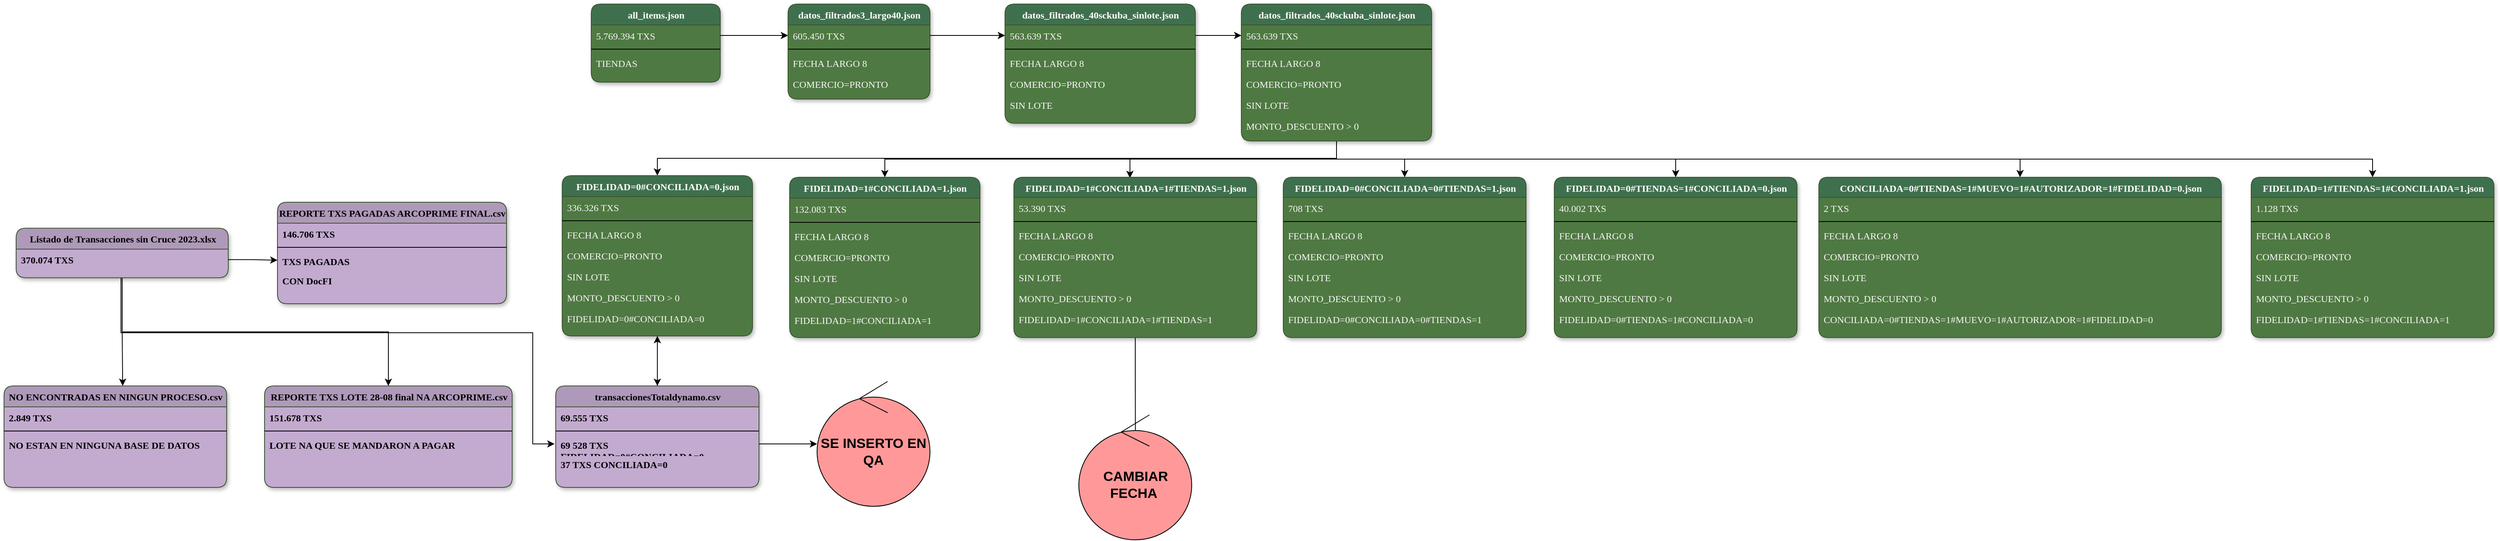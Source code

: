 <mxfile version="21.7.2" type="github">
  <diagram name="Page-1" id="9f46799a-70d6-7492-0946-bef42562c5a5">
    <mxGraphModel dx="2295" dy="625" grid="0" gridSize="10" guides="1" tooltips="1" connect="1" arrows="1" fold="1" page="1" pageScale="1" pageWidth="1100" pageHeight="850" background="#FFFFFF" math="0" shadow="0">
      <root>
        <mxCell id="0" />
        <mxCell id="1" parent="0" />
        <mxCell id="78961159f06e98e8-17" value="datos_filtrados3_largo40.json" style="swimlane;html=1;fontStyle=1;align=center;verticalAlign=top;childLayout=stackLayout;horizontal=1;startSize=26;horizontalStack=0;resizeParent=1;resizeLast=0;collapsible=1;marginBottom=0;swimlaneFillColor=#4F7942;rounded=1;shadow=1;comic=0;labelBackgroundColor=none;strokeWidth=1;fillColor=#3F704D;fontFamily=font-family: &#39;Roboto&#39;, sans-serif;;fontSize=12;glass=0;fontSource=https%3A%2F%2Ffonts.googleapis.com%2Fcss%3Ffamily%3Dfont-family%253A%2B&#39;Roboto&#39;%252C%2Bsans-serif%253B;swimlaneLine=1;strokeColor=#3A5431;fontColor=#ffffff;" parent="1" vertex="1">
          <mxGeometry x="330" y="22" width="176" height="118" as="geometry" />
        </mxCell>
        <mxCell id="78961159f06e98e8-24" value="605.450 TXS" style="text;html=1;strokeColor=none;fillColor=none;align=left;verticalAlign=top;spacingLeft=4;spacingRight=4;whiteSpace=wrap;overflow=hidden;rotatable=0;points=[[0,0.5],[1,0.5]];portConstraint=eastwest;fontFamily=font-family: &#39;Roboto&#39;, sans-serif;;fontSource=https%3A%2F%2Ffonts.googleapis.com%2Fcss%3Ffamily%3Dfont-family%253A%2B&#39;Roboto&#39;%252C%2Bsans-serif%253B;fontColor=#F7F7F7;rounded=1;" parent="78961159f06e98e8-17" vertex="1">
          <mxGeometry y="26" width="176" height="26" as="geometry" />
        </mxCell>
        <mxCell id="78961159f06e98e8-19" value="" style="line;html=1;strokeWidth=1;fillColor=none;align=left;verticalAlign=middle;spacingTop=-1;spacingLeft=3;spacingRight=3;rotatable=0;labelPosition=right;points=[];portConstraint=eastwest;rounded=1;" parent="78961159f06e98e8-17" vertex="1">
          <mxGeometry y="52" width="176" height="8" as="geometry" />
        </mxCell>
        <mxCell id="78961159f06e98e8-20" value="FECHA LARGO 8" style="text;html=1;strokeColor=none;fillColor=none;align=left;verticalAlign=top;spacingLeft=4;spacingRight=4;whiteSpace=wrap;overflow=hidden;rotatable=0;points=[[0,0.5],[1,0.5]];portConstraint=eastwest;fontFamily=font-family: &#39;Roboto&#39;, sans-serif;;fontSource=https%3A%2F%2Ffonts.googleapis.com%2Fcss%3Ffamily%3Dfont-family%253A%2B&#39;Roboto&#39;%252C%2Bsans-serif%253B;fontColor=#F7F7F7;rounded=1;" parent="78961159f06e98e8-17" vertex="1">
          <mxGeometry y="60" width="176" height="26" as="geometry" />
        </mxCell>
        <mxCell id="78961159f06e98e8-27" value="COMERCIO=PRONTO" style="text;html=1;strokeColor=none;fillColor=none;align=left;verticalAlign=top;spacingLeft=4;spacingRight=4;whiteSpace=wrap;overflow=hidden;rotatable=0;points=[[0,0.5],[1,0.5]];portConstraint=eastwest;fontFamily=font-family: &#39;Roboto&#39;, sans-serif;;fontSource=https%3A%2F%2Ffonts.googleapis.com%2Fcss%3Ffamily%3Dfont-family%253A%2B&#39;Roboto&#39;%252C%2Bsans-serif%253B;fontColor=#F7F7F7;rounded=1;" parent="78961159f06e98e8-17" vertex="1">
          <mxGeometry y="86" width="176" height="26" as="geometry" />
        </mxCell>
        <mxCell id="7iV-3QqABHb4uCZC2DnF-1" value="all_items.json" style="swimlane;html=1;fontStyle=1;align=center;verticalAlign=top;childLayout=stackLayout;horizontal=1;startSize=26;horizontalStack=0;resizeParent=1;resizeLast=0;collapsible=1;marginBottom=0;swimlaneFillColor=#4F7942;rounded=1;shadow=1;comic=0;labelBackgroundColor=none;strokeWidth=1;fillColor=#3F704D;fontFamily=font-family: &#39;Roboto&#39;, sans-serif;;fontSize=12;glass=0;fontSource=https%3A%2F%2Ffonts.googleapis.com%2Fcss%3Ffamily%3Dfont-family%253A%2B&#39;Roboto&#39;%252C%2Bsans-serif%253B;swimlaneLine=1;strokeColor=#3A5431;fontColor=#ffffff;" parent="1" vertex="1">
          <mxGeometry x="86" y="22" width="160" height="97" as="geometry" />
        </mxCell>
        <mxCell id="7iV-3QqABHb4uCZC2DnF-2" value="5.769.394 TXS" style="text;html=1;strokeColor=none;fillColor=none;align=left;verticalAlign=top;spacingLeft=4;spacingRight=4;whiteSpace=wrap;overflow=hidden;rotatable=0;points=[[0,0.5],[1,0.5]];portConstraint=eastwest;fontFamily=font-family: &#39;Roboto&#39;, sans-serif;;fontSource=https%3A%2F%2Ffonts.googleapis.com%2Fcss%3Ffamily%3Dfont-family%253A%2B&#39;Roboto&#39;%252C%2Bsans-serif%253B;fontColor=#F7F7F7;rounded=1;" parent="7iV-3QqABHb4uCZC2DnF-1" vertex="1">
          <mxGeometry y="26" width="160" height="26" as="geometry" />
        </mxCell>
        <mxCell id="7iV-3QqABHb4uCZC2DnF-7" value="" style="line;html=1;strokeWidth=1;fillColor=none;align=left;verticalAlign=middle;spacingTop=-1;spacingLeft=3;spacingRight=3;rotatable=0;labelPosition=right;points=[];portConstraint=eastwest;rounded=1;" parent="7iV-3QqABHb4uCZC2DnF-1" vertex="1">
          <mxGeometry y="52" width="160" height="8" as="geometry" />
        </mxCell>
        <mxCell id="7iV-3QqABHb4uCZC2DnF-9" value="TIENDAS" style="text;html=1;strokeColor=none;fillColor=none;align=left;verticalAlign=top;spacingLeft=4;spacingRight=4;whiteSpace=wrap;overflow=hidden;rotatable=0;points=[[0,0.5],[1,0.5]];portConstraint=eastwest;fontFamily=font-family: &#39;Roboto&#39;, sans-serif;;fontSource=https%3A%2F%2Ffonts.googleapis.com%2Fcss%3Ffamily%3Dfont-family%253A%2B&#39;Roboto&#39;%252C%2Bsans-serif%253B;fontColor=#F7F7F7;rounded=1;" parent="7iV-3QqABHb4uCZC2DnF-1" vertex="1">
          <mxGeometry y="60" width="160" height="26" as="geometry" />
        </mxCell>
        <mxCell id="7iV-3QqABHb4uCZC2DnF-13" value="datos_filtrados_40sckuba_sinlote.json" style="swimlane;html=1;fontStyle=1;align=center;verticalAlign=top;childLayout=stackLayout;horizontal=1;startSize=26;horizontalStack=0;resizeParent=1;resizeLast=0;collapsible=1;marginBottom=0;swimlaneFillColor=#4F7942;rounded=1;shadow=1;comic=0;labelBackgroundColor=none;strokeWidth=1;fillColor=#3F704D;fontFamily=font-family: &#39;Roboto&#39;, sans-serif;;fontSize=12;glass=0;fontSource=https%3A%2F%2Ffonts.googleapis.com%2Fcss%3Ffamily%3Dfont-family%253A%2B&#39;Roboto&#39;%252C%2Bsans-serif%253B;swimlaneLine=1;strokeColor=#3A5431;fontColor=#ffffff;" parent="1" vertex="1">
          <mxGeometry x="599" y="22" width="236" height="148" as="geometry" />
        </mxCell>
        <mxCell id="7iV-3QqABHb4uCZC2DnF-14" value="563.639 TXS" style="text;html=1;strokeColor=none;fillColor=none;align=left;verticalAlign=top;spacingLeft=4;spacingRight=4;whiteSpace=wrap;overflow=hidden;rotatable=0;points=[[0,0.5],[1,0.5]];portConstraint=eastwest;fontFamily=font-family: &#39;Roboto&#39;, sans-serif;;fontSource=https%3A%2F%2Ffonts.googleapis.com%2Fcss%3Ffamily%3Dfont-family%253A%2B&#39;Roboto&#39;%252C%2Bsans-serif%253B;fontColor=#F7F7F7;rounded=1;" parent="7iV-3QqABHb4uCZC2DnF-13" vertex="1">
          <mxGeometry y="26" width="236" height="26" as="geometry" />
        </mxCell>
        <mxCell id="7iV-3QqABHb4uCZC2DnF-15" value="" style="line;html=1;strokeWidth=1;fillColor=none;align=left;verticalAlign=middle;spacingTop=-1;spacingLeft=3;spacingRight=3;rotatable=0;labelPosition=right;points=[];portConstraint=eastwest;rounded=1;" parent="7iV-3QqABHb4uCZC2DnF-13" vertex="1">
          <mxGeometry y="52" width="236" height="8" as="geometry" />
        </mxCell>
        <mxCell id="7iV-3QqABHb4uCZC2DnF-16" value="FECHA LARGO 8" style="text;html=1;strokeColor=none;fillColor=none;align=left;verticalAlign=top;spacingLeft=4;spacingRight=4;whiteSpace=wrap;overflow=hidden;rotatable=0;points=[[0,0.5],[1,0.5]];portConstraint=eastwest;fontFamily=font-family: &#39;Roboto&#39;, sans-serif;;fontSource=https%3A%2F%2Ffonts.googleapis.com%2Fcss%3Ffamily%3Dfont-family%253A%2B&#39;Roboto&#39;%252C%2Bsans-serif%253B;fontColor=#F7F7F7;rounded=1;" parent="7iV-3QqABHb4uCZC2DnF-13" vertex="1">
          <mxGeometry y="60" width="236" height="26" as="geometry" />
        </mxCell>
        <mxCell id="7iV-3QqABHb4uCZC2DnF-17" value="COMERCIO=PRONTO" style="text;html=1;strokeColor=none;fillColor=none;align=left;verticalAlign=top;spacingLeft=4;spacingRight=4;whiteSpace=wrap;overflow=hidden;rotatable=0;points=[[0,0.5],[1,0.5]];portConstraint=eastwest;fontFamily=font-family: &#39;Roboto&#39;, sans-serif;;fontSource=https%3A%2F%2Ffonts.googleapis.com%2Fcss%3Ffamily%3Dfont-family%253A%2B&#39;Roboto&#39;%252C%2Bsans-serif%253B;fontColor=#F7F7F7;rounded=1;" parent="7iV-3QqABHb4uCZC2DnF-13" vertex="1">
          <mxGeometry y="86" width="236" height="26" as="geometry" />
        </mxCell>
        <mxCell id="7iV-3QqABHb4uCZC2DnF-18" value="SIN LOTE&lt;br&gt;" style="text;html=1;strokeColor=none;fillColor=none;align=left;verticalAlign=top;spacingLeft=4;spacingRight=4;whiteSpace=wrap;overflow=hidden;rotatable=0;points=[[0,0.5],[1,0.5]];portConstraint=eastwest;fontFamily=font-family: &#39;Roboto&#39;, sans-serif;;fontSource=https%3A%2F%2Ffonts.googleapis.com%2Fcss%3Ffamily%3Dfont-family%253A%2B&#39;Roboto&#39;%252C%2Bsans-serif%253B;fontColor=#F7F7F7;rounded=1;" parent="7iV-3QqABHb4uCZC2DnF-13" vertex="1">
          <mxGeometry y="112" width="236" height="26" as="geometry" />
        </mxCell>
        <mxCell id="7iV-3QqABHb4uCZC2DnF-19" style="edgeStyle=orthogonalEdgeStyle;rounded=0;orthogonalLoop=1;jettySize=auto;html=1;exitX=1;exitY=0.5;exitDx=0;exitDy=0;entryX=0;entryY=0.5;entryDx=0;entryDy=0;" parent="1" source="7iV-3QqABHb4uCZC2DnF-2" target="78961159f06e98e8-24" edge="1">
          <mxGeometry relative="1" as="geometry" />
        </mxCell>
        <mxCell id="7iV-3QqABHb4uCZC2DnF-20" style="edgeStyle=orthogonalEdgeStyle;rounded=0;orthogonalLoop=1;jettySize=auto;html=1;exitX=1;exitY=0.5;exitDx=0;exitDy=0;entryX=0;entryY=0.5;entryDx=0;entryDy=0;" parent="1" source="78961159f06e98e8-24" target="7iV-3QqABHb4uCZC2DnF-14" edge="1">
          <mxGeometry relative="1" as="geometry" />
        </mxCell>
        <mxCell id="7iV-3QqABHb4uCZC2DnF-44" style="edgeStyle=orthogonalEdgeStyle;rounded=0;orthogonalLoop=1;jettySize=auto;html=1;exitX=0.5;exitY=1;exitDx=0;exitDy=0;entryX=0.5;entryY=0;entryDx=0;entryDy=0;" parent="1" source="7iV-3QqABHb4uCZC2DnF-21" target="7iV-3QqABHb4uCZC2DnF-37" edge="1">
          <mxGeometry relative="1" as="geometry" />
        </mxCell>
        <mxCell id="7iV-3QqABHb4uCZC2DnF-55" style="edgeStyle=orthogonalEdgeStyle;rounded=0;orthogonalLoop=1;jettySize=auto;html=1;exitX=0.5;exitY=1;exitDx=0;exitDy=0;" parent="1" source="7iV-3QqABHb4uCZC2DnF-21" target="7iV-3QqABHb4uCZC2DnF-46" edge="1">
          <mxGeometry relative="1" as="geometry" />
        </mxCell>
        <mxCell id="7iV-3QqABHb4uCZC2DnF-64" style="edgeStyle=orthogonalEdgeStyle;rounded=0;orthogonalLoop=1;jettySize=auto;html=1;exitX=0.5;exitY=1;exitDx=0;exitDy=0;entryX=0.478;entryY=0.005;entryDx=0;entryDy=0;entryPerimeter=0;" parent="1" source="7iV-3QqABHb4uCZC2DnF-21" target="7iV-3QqABHb4uCZC2DnF-56" edge="1">
          <mxGeometry relative="1" as="geometry" />
        </mxCell>
        <mxCell id="7iV-3QqABHb4uCZC2DnF-97" value="&lt;br&gt;" style="edgeStyle=orthogonalEdgeStyle;rounded=0;orthogonalLoop=1;jettySize=auto;html=1;exitX=0.5;exitY=1;exitDx=0;exitDy=0;" parent="1" source="7iV-3QqABHb4uCZC2DnF-21" target="7iV-3QqABHb4uCZC2DnF-65" edge="1">
          <mxGeometry relative="1" as="geometry" />
        </mxCell>
        <mxCell id="7iV-3QqABHb4uCZC2DnF-98" style="edgeStyle=orthogonalEdgeStyle;rounded=0;orthogonalLoop=1;jettySize=auto;html=1;exitX=0.5;exitY=1;exitDx=0;exitDy=0;" parent="1" source="7iV-3QqABHb4uCZC2DnF-21" target="7iV-3QqABHb4uCZC2DnF-73" edge="1">
          <mxGeometry relative="1" as="geometry" />
        </mxCell>
        <mxCell id="7iV-3QqABHb4uCZC2DnF-99" style="edgeStyle=orthogonalEdgeStyle;rounded=0;orthogonalLoop=1;jettySize=auto;html=1;exitX=0.5;exitY=1;exitDx=0;exitDy=0;" parent="1" source="7iV-3QqABHb4uCZC2DnF-21" target="7iV-3QqABHb4uCZC2DnF-81" edge="1">
          <mxGeometry relative="1" as="geometry" />
        </mxCell>
        <mxCell id="7iV-3QqABHb4uCZC2DnF-100" style="edgeStyle=orthogonalEdgeStyle;rounded=0;orthogonalLoop=1;jettySize=auto;html=1;exitX=0.5;exitY=1;exitDx=0;exitDy=0;entryX=0.5;entryY=0;entryDx=0;entryDy=0;" parent="1" source="7iV-3QqABHb4uCZC2DnF-21" target="7iV-3QqABHb4uCZC2DnF-89" edge="1">
          <mxGeometry relative="1" as="geometry" />
        </mxCell>
        <mxCell id="7iV-3QqABHb4uCZC2DnF-21" value="datos_filtrados_40sckuba_sinlote.json" style="swimlane;html=1;fontStyle=1;align=center;verticalAlign=top;childLayout=stackLayout;horizontal=1;startSize=26;horizontalStack=0;resizeParent=1;resizeLast=0;collapsible=1;marginBottom=0;swimlaneFillColor=#4F7942;rounded=1;shadow=1;comic=0;labelBackgroundColor=none;strokeWidth=1;fillColor=#3F704D;fontFamily=font-family: &#39;Roboto&#39;, sans-serif;;fontSize=12;glass=0;fontSource=https%3A%2F%2Ffonts.googleapis.com%2Fcss%3Ffamily%3Dfont-family%253A%2B&#39;Roboto&#39;%252C%2Bsans-serif%253B;swimlaneLine=1;strokeColor=#3A5431;fontColor=#ffffff;" parent="1" vertex="1">
          <mxGeometry x="892" y="22" width="236" height="170" as="geometry" />
        </mxCell>
        <mxCell id="7iV-3QqABHb4uCZC2DnF-22" value="563.639 TXS" style="text;html=1;strokeColor=none;fillColor=none;align=left;verticalAlign=top;spacingLeft=4;spacingRight=4;whiteSpace=wrap;overflow=hidden;rotatable=0;points=[[0,0.5],[1,0.5]];portConstraint=eastwest;fontFamily=font-family: &#39;Roboto&#39;, sans-serif;;fontSource=https%3A%2F%2Ffonts.googleapis.com%2Fcss%3Ffamily%3Dfont-family%253A%2B&#39;Roboto&#39;%252C%2Bsans-serif%253B;fontColor=#F7F7F7;rounded=1;" parent="7iV-3QqABHb4uCZC2DnF-21" vertex="1">
          <mxGeometry y="26" width="236" height="26" as="geometry" />
        </mxCell>
        <mxCell id="7iV-3QqABHb4uCZC2DnF-23" value="" style="line;html=1;strokeWidth=1;fillColor=none;align=left;verticalAlign=middle;spacingTop=-1;spacingLeft=3;spacingRight=3;rotatable=0;labelPosition=right;points=[];portConstraint=eastwest;rounded=1;" parent="7iV-3QqABHb4uCZC2DnF-21" vertex="1">
          <mxGeometry y="52" width="236" height="8" as="geometry" />
        </mxCell>
        <mxCell id="7iV-3QqABHb4uCZC2DnF-24" value="FECHA LARGO 8" style="text;html=1;strokeColor=none;fillColor=none;align=left;verticalAlign=top;spacingLeft=4;spacingRight=4;whiteSpace=wrap;overflow=hidden;rotatable=0;points=[[0,0.5],[1,0.5]];portConstraint=eastwest;fontFamily=font-family: &#39;Roboto&#39;, sans-serif;;fontSource=https%3A%2F%2Ffonts.googleapis.com%2Fcss%3Ffamily%3Dfont-family%253A%2B&#39;Roboto&#39;%252C%2Bsans-serif%253B;fontColor=#F7F7F7;rounded=1;" parent="7iV-3QqABHb4uCZC2DnF-21" vertex="1">
          <mxGeometry y="60" width="236" height="26" as="geometry" />
        </mxCell>
        <mxCell id="7iV-3QqABHb4uCZC2DnF-25" value="COMERCIO=PRONTO" style="text;html=1;strokeColor=none;fillColor=none;align=left;verticalAlign=top;spacingLeft=4;spacingRight=4;whiteSpace=wrap;overflow=hidden;rotatable=0;points=[[0,0.5],[1,0.5]];portConstraint=eastwest;fontFamily=font-family: &#39;Roboto&#39;, sans-serif;;fontSource=https%3A%2F%2Ffonts.googleapis.com%2Fcss%3Ffamily%3Dfont-family%253A%2B&#39;Roboto&#39;%252C%2Bsans-serif%253B;fontColor=#F7F7F7;rounded=1;" parent="7iV-3QqABHb4uCZC2DnF-21" vertex="1">
          <mxGeometry y="86" width="236" height="26" as="geometry" />
        </mxCell>
        <mxCell id="7iV-3QqABHb4uCZC2DnF-26" value="SIN LOTE&lt;br&gt;" style="text;html=1;strokeColor=none;fillColor=none;align=left;verticalAlign=top;spacingLeft=4;spacingRight=4;whiteSpace=wrap;overflow=hidden;rotatable=0;points=[[0,0.5],[1,0.5]];portConstraint=eastwest;fontFamily=font-family: &#39;Roboto&#39;, sans-serif;;fontSource=https%3A%2F%2Ffonts.googleapis.com%2Fcss%3Ffamily%3Dfont-family%253A%2B&#39;Roboto&#39;%252C%2Bsans-serif%253B;fontColor=#F7F7F7;rounded=1;" parent="7iV-3QqABHb4uCZC2DnF-21" vertex="1">
          <mxGeometry y="112" width="236" height="26" as="geometry" />
        </mxCell>
        <mxCell id="7iV-3QqABHb4uCZC2DnF-29" value="MONTO_DESCUENTO &amp;gt; 0" style="text;html=1;strokeColor=none;fillColor=none;align=left;verticalAlign=top;spacingLeft=4;spacingRight=4;whiteSpace=wrap;overflow=hidden;rotatable=0;points=[[0,0.5],[1,0.5]];portConstraint=eastwest;fontFamily=font-family: &#39;Roboto&#39;, sans-serif;;fontSource=https%3A%2F%2Ffonts.googleapis.com%2Fcss%3Ffamily%3Dfont-family%253A%2B&#39;Roboto&#39;%252C%2Bsans-serif%253B;fontColor=#F7F7F7;rounded=1;" parent="7iV-3QqABHb4uCZC2DnF-21" vertex="1">
          <mxGeometry y="138" width="236" height="26" as="geometry" />
        </mxCell>
        <mxCell id="7iV-3QqABHb4uCZC2DnF-27" style="edgeStyle=orthogonalEdgeStyle;rounded=0;orthogonalLoop=1;jettySize=auto;html=1;exitX=1;exitY=0.5;exitDx=0;exitDy=0;entryX=0;entryY=0.5;entryDx=0;entryDy=0;" parent="1" source="7iV-3QqABHb4uCZC2DnF-14" target="7iV-3QqABHb4uCZC2DnF-22" edge="1">
          <mxGeometry relative="1" as="geometry" />
        </mxCell>
        <mxCell id="7iV-3QqABHb4uCZC2DnF-139" style="edgeStyle=orthogonalEdgeStyle;rounded=0;orthogonalLoop=1;jettySize=auto;html=1;exitX=0.5;exitY=1;exitDx=0;exitDy=0;" parent="1" source="7iV-3QqABHb4uCZC2DnF-37" target="7iV-3QqABHb4uCZC2DnF-125" edge="1">
          <mxGeometry relative="1" as="geometry" />
        </mxCell>
        <mxCell id="7iV-3QqABHb4uCZC2DnF-37" value="FIDELIDAD=0#CONCILIADA=0.json" style="swimlane;html=1;fontStyle=1;align=center;verticalAlign=top;childLayout=stackLayout;horizontal=1;startSize=26;horizontalStack=0;resizeParent=1;resizeLast=0;collapsible=1;marginBottom=0;swimlaneFillColor=#4F7942;rounded=1;shadow=1;comic=0;labelBackgroundColor=none;strokeWidth=1;fillColor=#3F704D;fontFamily=font-family: &#39;Roboto&#39;, sans-serif;;fontSize=12;glass=0;fontSource=https%3A%2F%2Ffonts.googleapis.com%2Fcss%3Ffamily%3Dfont-family%253A%2B&#39;Roboto&#39;%252C%2Bsans-serif%253B;swimlaneLine=1;strokeColor=#3A5431;fontColor=#ffffff;" parent="1" vertex="1">
          <mxGeometry x="50" y="235" width="236" height="199" as="geometry" />
        </mxCell>
        <mxCell id="7iV-3QqABHb4uCZC2DnF-38" value="336.326 TXS" style="text;html=1;strokeColor=none;fillColor=none;align=left;verticalAlign=top;spacingLeft=4;spacingRight=4;whiteSpace=wrap;overflow=hidden;rotatable=0;points=[[0,0.5],[1,0.5]];portConstraint=eastwest;fontFamily=font-family: &#39;Roboto&#39;, sans-serif;;fontSource=https%3A%2F%2Ffonts.googleapis.com%2Fcss%3Ffamily%3Dfont-family%253A%2B&#39;Roboto&#39;%252C%2Bsans-serif%253B;fontColor=#F7F7F7;rounded=1;" parent="7iV-3QqABHb4uCZC2DnF-37" vertex="1">
          <mxGeometry y="26" width="236" height="26" as="geometry" />
        </mxCell>
        <mxCell id="7iV-3QqABHb4uCZC2DnF-39" value="" style="line;html=1;strokeWidth=1;fillColor=none;align=left;verticalAlign=middle;spacingTop=-1;spacingLeft=3;spacingRight=3;rotatable=0;labelPosition=right;points=[];portConstraint=eastwest;rounded=1;" parent="7iV-3QqABHb4uCZC2DnF-37" vertex="1">
          <mxGeometry y="52" width="236" height="8" as="geometry" />
        </mxCell>
        <mxCell id="7iV-3QqABHb4uCZC2DnF-40" value="FECHA LARGO 8" style="text;html=1;strokeColor=none;fillColor=none;align=left;verticalAlign=top;spacingLeft=4;spacingRight=4;whiteSpace=wrap;overflow=hidden;rotatable=0;points=[[0,0.5],[1,0.5]];portConstraint=eastwest;fontFamily=font-family: &#39;Roboto&#39;, sans-serif;;fontSource=https%3A%2F%2Ffonts.googleapis.com%2Fcss%3Ffamily%3Dfont-family%253A%2B&#39;Roboto&#39;%252C%2Bsans-serif%253B;fontColor=#F7F7F7;rounded=1;" parent="7iV-3QqABHb4uCZC2DnF-37" vertex="1">
          <mxGeometry y="60" width="236" height="26" as="geometry" />
        </mxCell>
        <mxCell id="7iV-3QqABHb4uCZC2DnF-41" value="COMERCIO=PRONTO" style="text;html=1;strokeColor=none;fillColor=none;align=left;verticalAlign=top;spacingLeft=4;spacingRight=4;whiteSpace=wrap;overflow=hidden;rotatable=0;points=[[0,0.5],[1,0.5]];portConstraint=eastwest;fontFamily=font-family: &#39;Roboto&#39;, sans-serif;;fontSource=https%3A%2F%2Ffonts.googleapis.com%2Fcss%3Ffamily%3Dfont-family%253A%2B&#39;Roboto&#39;%252C%2Bsans-serif%253B;fontColor=#F7F7F7;rounded=1;" parent="7iV-3QqABHb4uCZC2DnF-37" vertex="1">
          <mxGeometry y="86" width="236" height="26" as="geometry" />
        </mxCell>
        <mxCell id="7iV-3QqABHb4uCZC2DnF-42" value="SIN LOTE&lt;br&gt;" style="text;html=1;strokeColor=none;fillColor=none;align=left;verticalAlign=top;spacingLeft=4;spacingRight=4;whiteSpace=wrap;overflow=hidden;rotatable=0;points=[[0,0.5],[1,0.5]];portConstraint=eastwest;fontFamily=font-family: &#39;Roboto&#39;, sans-serif;;fontSource=https%3A%2F%2Ffonts.googleapis.com%2Fcss%3Ffamily%3Dfont-family%253A%2B&#39;Roboto&#39;%252C%2Bsans-serif%253B;fontColor=#F7F7F7;rounded=1;" parent="7iV-3QqABHb4uCZC2DnF-37" vertex="1">
          <mxGeometry y="112" width="236" height="26" as="geometry" />
        </mxCell>
        <mxCell id="7iV-3QqABHb4uCZC2DnF-43" value="MONTO_DESCUENTO &amp;gt; 0" style="text;html=1;strokeColor=none;fillColor=none;align=left;verticalAlign=top;spacingLeft=4;spacingRight=4;whiteSpace=wrap;overflow=hidden;rotatable=0;points=[[0,0.5],[1,0.5]];portConstraint=eastwest;fontFamily=font-family: &#39;Roboto&#39;, sans-serif;;fontSource=https%3A%2F%2Ffonts.googleapis.com%2Fcss%3Ffamily%3Dfont-family%253A%2B&#39;Roboto&#39;%252C%2Bsans-serif%253B;fontColor=#F7F7F7;rounded=1;" parent="7iV-3QqABHb4uCZC2DnF-37" vertex="1">
          <mxGeometry y="138" width="236" height="26" as="geometry" />
        </mxCell>
        <mxCell id="7iV-3QqABHb4uCZC2DnF-45" value="FIDELIDAD=0#CONCILIADA=0" style="text;html=1;strokeColor=none;fillColor=none;align=left;verticalAlign=top;spacingLeft=4;spacingRight=4;whiteSpace=wrap;overflow=hidden;rotatable=0;points=[[0,0.5],[1,0.5]];portConstraint=eastwest;fontFamily=font-family: &#39;Roboto&#39;, sans-serif;;fontSource=https%3A%2F%2Ffonts.googleapis.com%2Fcss%3Ffamily%3Dfont-family%253A%2B&#39;Roboto&#39;%252C%2Bsans-serif%253B;fontColor=#F7F7F7;rounded=1;" parent="7iV-3QqABHb4uCZC2DnF-37" vertex="1">
          <mxGeometry y="164" width="236" height="26" as="geometry" />
        </mxCell>
        <mxCell id="7iV-3QqABHb4uCZC2DnF-46" value="FIDELIDAD=1#CONCILIADA=1.json" style="swimlane;html=1;fontStyle=1;align=center;verticalAlign=top;childLayout=stackLayout;horizontal=1;startSize=26;horizontalStack=0;resizeParent=1;resizeLast=0;collapsible=1;marginBottom=0;swimlaneFillColor=#4F7942;rounded=1;shadow=1;comic=0;labelBackgroundColor=none;strokeWidth=1;fillColor=#3F704D;fontFamily=font-family: &#39;Roboto&#39;, sans-serif;;fontSize=12;glass=0;fontSource=https%3A%2F%2Ffonts.googleapis.com%2Fcss%3Ffamily%3Dfont-family%253A%2B&#39;Roboto&#39;%252C%2Bsans-serif%253B;swimlaneLine=1;strokeColor=#3A5431;fontColor=#ffffff;" parent="1" vertex="1">
          <mxGeometry x="332" y="237" width="236" height="199" as="geometry" />
        </mxCell>
        <mxCell id="7iV-3QqABHb4uCZC2DnF-47" value="132.083 TXS" style="text;html=1;strokeColor=none;fillColor=none;align=left;verticalAlign=top;spacingLeft=4;spacingRight=4;whiteSpace=wrap;overflow=hidden;rotatable=0;points=[[0,0.5],[1,0.5]];portConstraint=eastwest;fontFamily=font-family: &#39;Roboto&#39;, sans-serif;;fontSource=https%3A%2F%2Ffonts.googleapis.com%2Fcss%3Ffamily%3Dfont-family%253A%2B&#39;Roboto&#39;%252C%2Bsans-serif%253B;fontColor=#F7F7F7;rounded=1;" parent="7iV-3QqABHb4uCZC2DnF-46" vertex="1">
          <mxGeometry y="26" width="236" height="26" as="geometry" />
        </mxCell>
        <mxCell id="7iV-3QqABHb4uCZC2DnF-48" value="" style="line;html=1;strokeWidth=1;fillColor=none;align=left;verticalAlign=middle;spacingTop=-1;spacingLeft=3;spacingRight=3;rotatable=0;labelPosition=right;points=[];portConstraint=eastwest;rounded=1;" parent="7iV-3QqABHb4uCZC2DnF-46" vertex="1">
          <mxGeometry y="52" width="236" height="8" as="geometry" />
        </mxCell>
        <mxCell id="7iV-3QqABHb4uCZC2DnF-49" value="FECHA LARGO 8" style="text;html=1;strokeColor=none;fillColor=none;align=left;verticalAlign=top;spacingLeft=4;spacingRight=4;whiteSpace=wrap;overflow=hidden;rotatable=0;points=[[0,0.5],[1,0.5]];portConstraint=eastwest;fontFamily=font-family: &#39;Roboto&#39;, sans-serif;;fontSource=https%3A%2F%2Ffonts.googleapis.com%2Fcss%3Ffamily%3Dfont-family%253A%2B&#39;Roboto&#39;%252C%2Bsans-serif%253B;fontColor=#F7F7F7;rounded=1;" parent="7iV-3QqABHb4uCZC2DnF-46" vertex="1">
          <mxGeometry y="60" width="236" height="26" as="geometry" />
        </mxCell>
        <mxCell id="7iV-3QqABHb4uCZC2DnF-50" value="COMERCIO=PRONTO" style="text;html=1;strokeColor=none;fillColor=none;align=left;verticalAlign=top;spacingLeft=4;spacingRight=4;whiteSpace=wrap;overflow=hidden;rotatable=0;points=[[0,0.5],[1,0.5]];portConstraint=eastwest;fontFamily=font-family: &#39;Roboto&#39;, sans-serif;;fontSource=https%3A%2F%2Ffonts.googleapis.com%2Fcss%3Ffamily%3Dfont-family%253A%2B&#39;Roboto&#39;%252C%2Bsans-serif%253B;fontColor=#F7F7F7;rounded=1;" parent="7iV-3QqABHb4uCZC2DnF-46" vertex="1">
          <mxGeometry y="86" width="236" height="26" as="geometry" />
        </mxCell>
        <mxCell id="7iV-3QqABHb4uCZC2DnF-51" value="SIN LOTE&lt;br&gt;" style="text;html=1;strokeColor=none;fillColor=none;align=left;verticalAlign=top;spacingLeft=4;spacingRight=4;whiteSpace=wrap;overflow=hidden;rotatable=0;points=[[0,0.5],[1,0.5]];portConstraint=eastwest;fontFamily=font-family: &#39;Roboto&#39;, sans-serif;;fontSource=https%3A%2F%2Ffonts.googleapis.com%2Fcss%3Ffamily%3Dfont-family%253A%2B&#39;Roboto&#39;%252C%2Bsans-serif%253B;fontColor=#F7F7F7;rounded=1;" parent="7iV-3QqABHb4uCZC2DnF-46" vertex="1">
          <mxGeometry y="112" width="236" height="26" as="geometry" />
        </mxCell>
        <mxCell id="7iV-3QqABHb4uCZC2DnF-52" value="MONTO_DESCUENTO &amp;gt; 0" style="text;html=1;strokeColor=none;fillColor=none;align=left;verticalAlign=top;spacingLeft=4;spacingRight=4;whiteSpace=wrap;overflow=hidden;rotatable=0;points=[[0,0.5],[1,0.5]];portConstraint=eastwest;fontFamily=font-family: &#39;Roboto&#39;, sans-serif;;fontSource=https%3A%2F%2Ffonts.googleapis.com%2Fcss%3Ffamily%3Dfont-family%253A%2B&#39;Roboto&#39;%252C%2Bsans-serif%253B;fontColor=#F7F7F7;rounded=1;" parent="7iV-3QqABHb4uCZC2DnF-46" vertex="1">
          <mxGeometry y="138" width="236" height="26" as="geometry" />
        </mxCell>
        <mxCell id="7iV-3QqABHb4uCZC2DnF-53" value="FIDELIDAD=1#CONCILIADA=1" style="text;html=1;strokeColor=none;fillColor=none;align=left;verticalAlign=top;spacingLeft=4;spacingRight=4;whiteSpace=wrap;overflow=hidden;rotatable=0;points=[[0,0.5],[1,0.5]];portConstraint=eastwest;fontFamily=font-family: &#39;Roboto&#39;, sans-serif;;fontSource=https%3A%2F%2Ffonts.googleapis.com%2Fcss%3Ffamily%3Dfont-family%253A%2B&#39;Roboto&#39;%252C%2Bsans-serif%253B;fontColor=#F7F7F7;rounded=1;" parent="7iV-3QqABHb4uCZC2DnF-46" vertex="1">
          <mxGeometry y="164" width="236" height="26" as="geometry" />
        </mxCell>
        <mxCell id="sCa3DOTSbb0t7PZyeonU-2" style="edgeStyle=orthogonalEdgeStyle;rounded=0;orthogonalLoop=1;jettySize=auto;html=1;exitX=0.5;exitY=1;exitDx=0;exitDy=0;entryX=0.502;entryY=0.334;entryDx=0;entryDy=0;entryPerimeter=0;" edge="1" parent="1" source="7iV-3QqABHb4uCZC2DnF-56" target="sCa3DOTSbb0t7PZyeonU-1">
          <mxGeometry relative="1" as="geometry" />
        </mxCell>
        <mxCell id="7iV-3QqABHb4uCZC2DnF-56" value="FIDELIDAD=1#CONCILIADA=1#TIENDAS=1.json" style="swimlane;html=1;fontStyle=1;align=center;verticalAlign=top;childLayout=stackLayout;horizontal=1;startSize=25;horizontalStack=0;resizeParent=1;resizeLast=0;collapsible=1;marginBottom=0;swimlaneFillColor=#4F7942;rounded=1;shadow=1;comic=0;labelBackgroundColor=none;strokeWidth=1;fillColor=#3F704D;fontFamily=font-family: &#39;Roboto&#39;, sans-serif;;fontSize=12;glass=0;fontSource=https%3A%2F%2Ffonts.googleapis.com%2Fcss%3Ffamily%3Dfont-family%253A%2B&#39;Roboto&#39;%252C%2Bsans-serif%253B;swimlaneLine=1;strokeColor=#3A5431;fontColor=#ffffff;" parent="1" vertex="1">
          <mxGeometry x="610" y="237" width="301" height="199" as="geometry" />
        </mxCell>
        <mxCell id="7iV-3QqABHb4uCZC2DnF-57" value="53.390 TXS" style="text;html=1;strokeColor=none;fillColor=none;align=left;verticalAlign=top;spacingLeft=4;spacingRight=4;whiteSpace=wrap;overflow=hidden;rotatable=0;points=[[0,0.5],[1,0.5]];portConstraint=eastwest;fontFamily=font-family: &#39;Roboto&#39;, sans-serif;;fontSource=https%3A%2F%2Ffonts.googleapis.com%2Fcss%3Ffamily%3Dfont-family%253A%2B&#39;Roboto&#39;%252C%2Bsans-serif%253B;fontColor=#F7F7F7;rounded=1;" parent="7iV-3QqABHb4uCZC2DnF-56" vertex="1">
          <mxGeometry y="25" width="301" height="26" as="geometry" />
        </mxCell>
        <mxCell id="7iV-3QqABHb4uCZC2DnF-58" value="" style="line;html=1;strokeWidth=1;fillColor=none;align=left;verticalAlign=middle;spacingTop=-1;spacingLeft=3;spacingRight=3;rotatable=0;labelPosition=right;points=[];portConstraint=eastwest;rounded=1;" parent="7iV-3QqABHb4uCZC2DnF-56" vertex="1">
          <mxGeometry y="51" width="301" height="8" as="geometry" />
        </mxCell>
        <mxCell id="7iV-3QqABHb4uCZC2DnF-59" value="FECHA LARGO 8" style="text;html=1;strokeColor=none;fillColor=none;align=left;verticalAlign=top;spacingLeft=4;spacingRight=4;whiteSpace=wrap;overflow=hidden;rotatable=0;points=[[0,0.5],[1,0.5]];portConstraint=eastwest;fontFamily=font-family: &#39;Roboto&#39;, sans-serif;;fontSource=https%3A%2F%2Ffonts.googleapis.com%2Fcss%3Ffamily%3Dfont-family%253A%2B&#39;Roboto&#39;%252C%2Bsans-serif%253B;fontColor=#F7F7F7;rounded=1;" parent="7iV-3QqABHb4uCZC2DnF-56" vertex="1">
          <mxGeometry y="59" width="301" height="26" as="geometry" />
        </mxCell>
        <mxCell id="7iV-3QqABHb4uCZC2DnF-60" value="COMERCIO=PRONTO" style="text;html=1;strokeColor=none;fillColor=none;align=left;verticalAlign=top;spacingLeft=4;spacingRight=4;whiteSpace=wrap;overflow=hidden;rotatable=0;points=[[0,0.5],[1,0.5]];portConstraint=eastwest;fontFamily=font-family: &#39;Roboto&#39;, sans-serif;;fontSource=https%3A%2F%2Ffonts.googleapis.com%2Fcss%3Ffamily%3Dfont-family%253A%2B&#39;Roboto&#39;%252C%2Bsans-serif%253B;fontColor=#F7F7F7;rounded=1;" parent="7iV-3QqABHb4uCZC2DnF-56" vertex="1">
          <mxGeometry y="85" width="301" height="26" as="geometry" />
        </mxCell>
        <mxCell id="7iV-3QqABHb4uCZC2DnF-61" value="SIN LOTE&lt;br&gt;" style="text;html=1;strokeColor=none;fillColor=none;align=left;verticalAlign=top;spacingLeft=4;spacingRight=4;whiteSpace=wrap;overflow=hidden;rotatable=0;points=[[0,0.5],[1,0.5]];portConstraint=eastwest;fontFamily=font-family: &#39;Roboto&#39;, sans-serif;;fontSource=https%3A%2F%2Ffonts.googleapis.com%2Fcss%3Ffamily%3Dfont-family%253A%2B&#39;Roboto&#39;%252C%2Bsans-serif%253B;fontColor=#F7F7F7;rounded=1;" parent="7iV-3QqABHb4uCZC2DnF-56" vertex="1">
          <mxGeometry y="111" width="301" height="26" as="geometry" />
        </mxCell>
        <mxCell id="7iV-3QqABHb4uCZC2DnF-62" value="MONTO_DESCUENTO &amp;gt; 0" style="text;html=1;strokeColor=none;fillColor=none;align=left;verticalAlign=top;spacingLeft=4;spacingRight=4;whiteSpace=wrap;overflow=hidden;rotatable=0;points=[[0,0.5],[1,0.5]];portConstraint=eastwest;fontFamily=font-family: &#39;Roboto&#39;, sans-serif;;fontSource=https%3A%2F%2Ffonts.googleapis.com%2Fcss%3Ffamily%3Dfont-family%253A%2B&#39;Roboto&#39;%252C%2Bsans-serif%253B;fontColor=#F7F7F7;rounded=1;" parent="7iV-3QqABHb4uCZC2DnF-56" vertex="1">
          <mxGeometry y="137" width="301" height="26" as="geometry" />
        </mxCell>
        <mxCell id="7iV-3QqABHb4uCZC2DnF-63" value="FIDELIDAD=1#CONCILIADA=1#TIENDAS=1&lt;br/&gt;&lt;br/&gt;" style="text;html=1;strokeColor=none;fillColor=none;align=left;verticalAlign=top;spacingLeft=4;spacingRight=4;whiteSpace=wrap;overflow=hidden;rotatable=0;points=[[0,0.5],[1,0.5]];portConstraint=eastwest;fontFamily=font-family: &#39;Roboto&#39;, sans-serif;;fontSource=https%3A%2F%2Ffonts.googleapis.com%2Fcss%3Ffamily%3Dfont-family%253A%2B&#39;Roboto&#39;%252C%2Bsans-serif%253B;fontColor=#F7F7F7;rounded=1;" parent="7iV-3QqABHb4uCZC2DnF-56" vertex="1">
          <mxGeometry y="163" width="301" height="26" as="geometry" />
        </mxCell>
        <mxCell id="7iV-3QqABHb4uCZC2DnF-65" value="FIDELIDAD=0#CONCILIADA=0#TIENDAS=1.json&lt;br/&gt;" style="swimlane;html=1;fontStyle=1;align=center;verticalAlign=top;childLayout=stackLayout;horizontal=1;startSize=25;horizontalStack=0;resizeParent=1;resizeLast=0;collapsible=1;marginBottom=0;swimlaneFillColor=#4F7942;rounded=1;shadow=1;comic=0;labelBackgroundColor=none;strokeWidth=1;fillColor=#3F704D;fontFamily=font-family: &#39;Roboto&#39;, sans-serif;;fontSize=12;glass=0;fontSource=https%3A%2F%2Ffonts.googleapis.com%2Fcss%3Ffamily%3Dfont-family%253A%2B&#39;Roboto&#39;%252C%2Bsans-serif%253B;swimlaneLine=1;strokeColor=#3A5431;fontColor=#ffffff;" parent="1" vertex="1">
          <mxGeometry x="944" y="237" width="301" height="199" as="geometry" />
        </mxCell>
        <mxCell id="7iV-3QqABHb4uCZC2DnF-66" value="708 TXS" style="text;html=1;strokeColor=none;fillColor=none;align=left;verticalAlign=top;spacingLeft=4;spacingRight=4;whiteSpace=wrap;overflow=hidden;rotatable=0;points=[[0,0.5],[1,0.5]];portConstraint=eastwest;fontFamily=font-family: &#39;Roboto&#39;, sans-serif;;fontSource=https%3A%2F%2Ffonts.googleapis.com%2Fcss%3Ffamily%3Dfont-family%253A%2B&#39;Roboto&#39;%252C%2Bsans-serif%253B;fontColor=#F7F7F7;rounded=1;" parent="7iV-3QqABHb4uCZC2DnF-65" vertex="1">
          <mxGeometry y="25" width="301" height="26" as="geometry" />
        </mxCell>
        <mxCell id="7iV-3QqABHb4uCZC2DnF-67" value="" style="line;html=1;strokeWidth=1;fillColor=none;align=left;verticalAlign=middle;spacingTop=-1;spacingLeft=3;spacingRight=3;rotatable=0;labelPosition=right;points=[];portConstraint=eastwest;rounded=1;" parent="7iV-3QqABHb4uCZC2DnF-65" vertex="1">
          <mxGeometry y="51" width="301" height="8" as="geometry" />
        </mxCell>
        <mxCell id="7iV-3QqABHb4uCZC2DnF-68" value="FECHA LARGO 8" style="text;html=1;strokeColor=none;fillColor=none;align=left;verticalAlign=top;spacingLeft=4;spacingRight=4;whiteSpace=wrap;overflow=hidden;rotatable=0;points=[[0,0.5],[1,0.5]];portConstraint=eastwest;fontFamily=font-family: &#39;Roboto&#39;, sans-serif;;fontSource=https%3A%2F%2Ffonts.googleapis.com%2Fcss%3Ffamily%3Dfont-family%253A%2B&#39;Roboto&#39;%252C%2Bsans-serif%253B;fontColor=#F7F7F7;rounded=1;" parent="7iV-3QqABHb4uCZC2DnF-65" vertex="1">
          <mxGeometry y="59" width="301" height="26" as="geometry" />
        </mxCell>
        <mxCell id="7iV-3QqABHb4uCZC2DnF-69" value="COMERCIO=PRONTO" style="text;html=1;strokeColor=none;fillColor=none;align=left;verticalAlign=top;spacingLeft=4;spacingRight=4;whiteSpace=wrap;overflow=hidden;rotatable=0;points=[[0,0.5],[1,0.5]];portConstraint=eastwest;fontFamily=font-family: &#39;Roboto&#39;, sans-serif;;fontSource=https%3A%2F%2Ffonts.googleapis.com%2Fcss%3Ffamily%3Dfont-family%253A%2B&#39;Roboto&#39;%252C%2Bsans-serif%253B;fontColor=#F7F7F7;rounded=1;" parent="7iV-3QqABHb4uCZC2DnF-65" vertex="1">
          <mxGeometry y="85" width="301" height="26" as="geometry" />
        </mxCell>
        <mxCell id="7iV-3QqABHb4uCZC2DnF-70" value="SIN LOTE&lt;br&gt;" style="text;html=1;strokeColor=none;fillColor=none;align=left;verticalAlign=top;spacingLeft=4;spacingRight=4;whiteSpace=wrap;overflow=hidden;rotatable=0;points=[[0,0.5],[1,0.5]];portConstraint=eastwest;fontFamily=font-family: &#39;Roboto&#39;, sans-serif;;fontSource=https%3A%2F%2Ffonts.googleapis.com%2Fcss%3Ffamily%3Dfont-family%253A%2B&#39;Roboto&#39;%252C%2Bsans-serif%253B;fontColor=#F7F7F7;rounded=1;" parent="7iV-3QqABHb4uCZC2DnF-65" vertex="1">
          <mxGeometry y="111" width="301" height="26" as="geometry" />
        </mxCell>
        <mxCell id="7iV-3QqABHb4uCZC2DnF-71" value="MONTO_DESCUENTO &amp;gt; 0" style="text;html=1;strokeColor=none;fillColor=none;align=left;verticalAlign=top;spacingLeft=4;spacingRight=4;whiteSpace=wrap;overflow=hidden;rotatable=0;points=[[0,0.5],[1,0.5]];portConstraint=eastwest;fontFamily=font-family: &#39;Roboto&#39;, sans-serif;;fontSource=https%3A%2F%2Ffonts.googleapis.com%2Fcss%3Ffamily%3Dfont-family%253A%2B&#39;Roboto&#39;%252C%2Bsans-serif%253B;fontColor=#F7F7F7;rounded=1;" parent="7iV-3QqABHb4uCZC2DnF-65" vertex="1">
          <mxGeometry y="137" width="301" height="26" as="geometry" />
        </mxCell>
        <mxCell id="7iV-3QqABHb4uCZC2DnF-72" value="FIDELIDAD=0#CONCILIADA=0#TIENDAS=1&lt;br/&gt;&lt;br/&gt;" style="text;html=1;strokeColor=none;fillColor=none;align=left;verticalAlign=top;spacingLeft=4;spacingRight=4;whiteSpace=wrap;overflow=hidden;rotatable=0;points=[[0,0.5],[1,0.5]];portConstraint=eastwest;fontFamily=font-family: &#39;Roboto&#39;, sans-serif;;fontSource=https%3A%2F%2Ffonts.googleapis.com%2Fcss%3Ffamily%3Dfont-family%253A%2B&#39;Roboto&#39;%252C%2Bsans-serif%253B;fontColor=#F7F7F7;rounded=1;" parent="7iV-3QqABHb4uCZC2DnF-65" vertex="1">
          <mxGeometry y="163" width="301" height="26" as="geometry" />
        </mxCell>
        <mxCell id="7iV-3QqABHb4uCZC2DnF-73" value="FIDELIDAD=0#TIENDAS=1#CONCILIADA=0.json&lt;br&gt;&lt;br&gt;&lt;br/&gt;" style="swimlane;html=1;fontStyle=1;align=center;verticalAlign=top;childLayout=stackLayout;horizontal=1;startSize=25;horizontalStack=0;resizeParent=1;resizeLast=0;collapsible=1;marginBottom=0;swimlaneFillColor=#4F7942;rounded=1;shadow=1;comic=0;labelBackgroundColor=none;strokeWidth=1;fillColor=#3F704D;fontFamily=font-family: &#39;Roboto&#39;, sans-serif;;fontSize=12;glass=0;fontSource=https%3A%2F%2Ffonts.googleapis.com%2Fcss%3Ffamily%3Dfont-family%253A%2B&#39;Roboto&#39;%252C%2Bsans-serif%253B;swimlaneLine=1;strokeColor=#3A5431;fontColor=#ffffff;" parent="1" vertex="1">
          <mxGeometry x="1280" y="237" width="301" height="199" as="geometry" />
        </mxCell>
        <mxCell id="7iV-3QqABHb4uCZC2DnF-74" value="40.002 TXS" style="text;html=1;strokeColor=none;fillColor=none;align=left;verticalAlign=top;spacingLeft=4;spacingRight=4;whiteSpace=wrap;overflow=hidden;rotatable=0;points=[[0,0.5],[1,0.5]];portConstraint=eastwest;fontFamily=font-family: &#39;Roboto&#39;, sans-serif;;fontSource=https%3A%2F%2Ffonts.googleapis.com%2Fcss%3Ffamily%3Dfont-family%253A%2B&#39;Roboto&#39;%252C%2Bsans-serif%253B;fontColor=#F7F7F7;rounded=1;" parent="7iV-3QqABHb4uCZC2DnF-73" vertex="1">
          <mxGeometry y="25" width="301" height="26" as="geometry" />
        </mxCell>
        <mxCell id="7iV-3QqABHb4uCZC2DnF-75" value="" style="line;html=1;strokeWidth=1;fillColor=none;align=left;verticalAlign=middle;spacingTop=-1;spacingLeft=3;spacingRight=3;rotatable=0;labelPosition=right;points=[];portConstraint=eastwest;rounded=1;" parent="7iV-3QqABHb4uCZC2DnF-73" vertex="1">
          <mxGeometry y="51" width="301" height="8" as="geometry" />
        </mxCell>
        <mxCell id="7iV-3QqABHb4uCZC2DnF-76" value="FECHA LARGO 8" style="text;html=1;strokeColor=none;fillColor=none;align=left;verticalAlign=top;spacingLeft=4;spacingRight=4;whiteSpace=wrap;overflow=hidden;rotatable=0;points=[[0,0.5],[1,0.5]];portConstraint=eastwest;fontFamily=font-family: &#39;Roboto&#39;, sans-serif;;fontSource=https%3A%2F%2Ffonts.googleapis.com%2Fcss%3Ffamily%3Dfont-family%253A%2B&#39;Roboto&#39;%252C%2Bsans-serif%253B;fontColor=#F7F7F7;rounded=1;" parent="7iV-3QqABHb4uCZC2DnF-73" vertex="1">
          <mxGeometry y="59" width="301" height="26" as="geometry" />
        </mxCell>
        <mxCell id="7iV-3QqABHb4uCZC2DnF-77" value="COMERCIO=PRONTO" style="text;html=1;strokeColor=none;fillColor=none;align=left;verticalAlign=top;spacingLeft=4;spacingRight=4;whiteSpace=wrap;overflow=hidden;rotatable=0;points=[[0,0.5],[1,0.5]];portConstraint=eastwest;fontFamily=font-family: &#39;Roboto&#39;, sans-serif;;fontSource=https%3A%2F%2Ffonts.googleapis.com%2Fcss%3Ffamily%3Dfont-family%253A%2B&#39;Roboto&#39;%252C%2Bsans-serif%253B;fontColor=#F7F7F7;rounded=1;" parent="7iV-3QqABHb4uCZC2DnF-73" vertex="1">
          <mxGeometry y="85" width="301" height="26" as="geometry" />
        </mxCell>
        <mxCell id="7iV-3QqABHb4uCZC2DnF-78" value="SIN LOTE&lt;br&gt;" style="text;html=1;strokeColor=none;fillColor=none;align=left;verticalAlign=top;spacingLeft=4;spacingRight=4;whiteSpace=wrap;overflow=hidden;rotatable=0;points=[[0,0.5],[1,0.5]];portConstraint=eastwest;fontFamily=font-family: &#39;Roboto&#39;, sans-serif;;fontSource=https%3A%2F%2Ffonts.googleapis.com%2Fcss%3Ffamily%3Dfont-family%253A%2B&#39;Roboto&#39;%252C%2Bsans-serif%253B;fontColor=#F7F7F7;rounded=1;" parent="7iV-3QqABHb4uCZC2DnF-73" vertex="1">
          <mxGeometry y="111" width="301" height="26" as="geometry" />
        </mxCell>
        <mxCell id="7iV-3QqABHb4uCZC2DnF-79" value="MONTO_DESCUENTO &amp;gt; 0" style="text;html=1;strokeColor=none;fillColor=none;align=left;verticalAlign=top;spacingLeft=4;spacingRight=4;whiteSpace=wrap;overflow=hidden;rotatable=0;points=[[0,0.5],[1,0.5]];portConstraint=eastwest;fontFamily=font-family: &#39;Roboto&#39;, sans-serif;;fontSource=https%3A%2F%2Ffonts.googleapis.com%2Fcss%3Ffamily%3Dfont-family%253A%2B&#39;Roboto&#39;%252C%2Bsans-serif%253B;fontColor=#F7F7F7;rounded=1;" parent="7iV-3QqABHb4uCZC2DnF-73" vertex="1">
          <mxGeometry y="137" width="301" height="26" as="geometry" />
        </mxCell>
        <mxCell id="7iV-3QqABHb4uCZC2DnF-80" value="FIDELIDAD=0#TIENDAS=1#CONCILIADA=0&lt;br/&gt;&lt;br/&gt;" style="text;html=1;strokeColor=none;fillColor=none;align=left;verticalAlign=top;spacingLeft=4;spacingRight=4;whiteSpace=wrap;overflow=hidden;rotatable=0;points=[[0,0.5],[1,0.5]];portConstraint=eastwest;fontFamily=font-family: &#39;Roboto&#39;, sans-serif;;fontSource=https%3A%2F%2Ffonts.googleapis.com%2Fcss%3Ffamily%3Dfont-family%253A%2B&#39;Roboto&#39;%252C%2Bsans-serif%253B;fontColor=#F7F7F7;rounded=1;" parent="7iV-3QqABHb4uCZC2DnF-73" vertex="1">
          <mxGeometry y="163" width="301" height="26" as="geometry" />
        </mxCell>
        <mxCell id="7iV-3QqABHb4uCZC2DnF-81" value="CONCILIADA=0#TIENDAS=1#MUEVO=1#AUTORIZADOR=1#FIDELIDAD=0.json&lt;br/&gt;" style="swimlane;html=1;fontStyle=1;align=center;verticalAlign=top;childLayout=stackLayout;horizontal=1;startSize=25;horizontalStack=0;resizeParent=1;resizeLast=0;collapsible=1;marginBottom=0;swimlaneFillColor=#4F7942;rounded=1;shadow=1;comic=0;labelBackgroundColor=none;strokeWidth=1;fillColor=#3F704D;fontFamily=font-family: &#39;Roboto&#39;, sans-serif;;fontSize=12;glass=0;fontSource=https%3A%2F%2Ffonts.googleapis.com%2Fcss%3Ffamily%3Dfont-family%253A%2B&#39;Roboto&#39;%252C%2Bsans-serif%253B;swimlaneLine=1;strokeColor=#3A5431;fontColor=#ffffff;" parent="1" vertex="1">
          <mxGeometry x="1608" y="237" width="499" height="199" as="geometry" />
        </mxCell>
        <mxCell id="7iV-3QqABHb4uCZC2DnF-82" value="2 TXS" style="text;html=1;strokeColor=none;fillColor=none;align=left;verticalAlign=top;spacingLeft=4;spacingRight=4;whiteSpace=wrap;overflow=hidden;rotatable=0;points=[[0,0.5],[1,0.5]];portConstraint=eastwest;fontFamily=font-family: &#39;Roboto&#39;, sans-serif;;fontSource=https%3A%2F%2Ffonts.googleapis.com%2Fcss%3Ffamily%3Dfont-family%253A%2B&#39;Roboto&#39;%252C%2Bsans-serif%253B;fontColor=#F7F7F7;rounded=1;" parent="7iV-3QqABHb4uCZC2DnF-81" vertex="1">
          <mxGeometry y="25" width="499" height="26" as="geometry" />
        </mxCell>
        <mxCell id="7iV-3QqABHb4uCZC2DnF-83" value="" style="line;html=1;strokeWidth=1;fillColor=none;align=left;verticalAlign=middle;spacingTop=-1;spacingLeft=3;spacingRight=3;rotatable=0;labelPosition=right;points=[];portConstraint=eastwest;rounded=1;" parent="7iV-3QqABHb4uCZC2DnF-81" vertex="1">
          <mxGeometry y="51" width="499" height="8" as="geometry" />
        </mxCell>
        <mxCell id="7iV-3QqABHb4uCZC2DnF-84" value="FECHA LARGO 8" style="text;html=1;strokeColor=none;fillColor=none;align=left;verticalAlign=top;spacingLeft=4;spacingRight=4;whiteSpace=wrap;overflow=hidden;rotatable=0;points=[[0,0.5],[1,0.5]];portConstraint=eastwest;fontFamily=font-family: &#39;Roboto&#39;, sans-serif;;fontSource=https%3A%2F%2Ffonts.googleapis.com%2Fcss%3Ffamily%3Dfont-family%253A%2B&#39;Roboto&#39;%252C%2Bsans-serif%253B;fontColor=#F7F7F7;rounded=1;" parent="7iV-3QqABHb4uCZC2DnF-81" vertex="1">
          <mxGeometry y="59" width="499" height="26" as="geometry" />
        </mxCell>
        <mxCell id="7iV-3QqABHb4uCZC2DnF-85" value="COMERCIO=PRONTO" style="text;html=1;strokeColor=none;fillColor=none;align=left;verticalAlign=top;spacingLeft=4;spacingRight=4;whiteSpace=wrap;overflow=hidden;rotatable=0;points=[[0,0.5],[1,0.5]];portConstraint=eastwest;fontFamily=font-family: &#39;Roboto&#39;, sans-serif;;fontSource=https%3A%2F%2Ffonts.googleapis.com%2Fcss%3Ffamily%3Dfont-family%253A%2B&#39;Roboto&#39;%252C%2Bsans-serif%253B;fontColor=#F7F7F7;rounded=1;" parent="7iV-3QqABHb4uCZC2DnF-81" vertex="1">
          <mxGeometry y="85" width="499" height="26" as="geometry" />
        </mxCell>
        <mxCell id="7iV-3QqABHb4uCZC2DnF-86" value="SIN LOTE&lt;br&gt;" style="text;html=1;strokeColor=none;fillColor=none;align=left;verticalAlign=top;spacingLeft=4;spacingRight=4;whiteSpace=wrap;overflow=hidden;rotatable=0;points=[[0,0.5],[1,0.5]];portConstraint=eastwest;fontFamily=font-family: &#39;Roboto&#39;, sans-serif;;fontSource=https%3A%2F%2Ffonts.googleapis.com%2Fcss%3Ffamily%3Dfont-family%253A%2B&#39;Roboto&#39;%252C%2Bsans-serif%253B;fontColor=#F7F7F7;rounded=1;" parent="7iV-3QqABHb4uCZC2DnF-81" vertex="1">
          <mxGeometry y="111" width="499" height="26" as="geometry" />
        </mxCell>
        <mxCell id="7iV-3QqABHb4uCZC2DnF-87" value="MONTO_DESCUENTO &amp;gt; 0" style="text;html=1;strokeColor=none;fillColor=none;align=left;verticalAlign=top;spacingLeft=4;spacingRight=4;whiteSpace=wrap;overflow=hidden;rotatable=0;points=[[0,0.5],[1,0.5]];portConstraint=eastwest;fontFamily=font-family: &#39;Roboto&#39;, sans-serif;;fontSource=https%3A%2F%2Ffonts.googleapis.com%2Fcss%3Ffamily%3Dfont-family%253A%2B&#39;Roboto&#39;%252C%2Bsans-serif%253B;fontColor=#F7F7F7;rounded=1;" parent="7iV-3QqABHb4uCZC2DnF-81" vertex="1">
          <mxGeometry y="137" width="499" height="26" as="geometry" />
        </mxCell>
        <mxCell id="7iV-3QqABHb4uCZC2DnF-88" value="CONCILIADA=0#TIENDAS=1#MUEVO=1#AUTORIZADOR=1#FIDELIDAD=0&lt;br/&gt;&lt;br/&gt;" style="text;html=1;strokeColor=none;fillColor=none;align=left;verticalAlign=top;spacingLeft=4;spacingRight=4;whiteSpace=wrap;overflow=hidden;rotatable=0;points=[[0,0.5],[1,0.5]];portConstraint=eastwest;fontFamily=font-family: &#39;Roboto&#39;, sans-serif;;fontSource=https%3A%2F%2Ffonts.googleapis.com%2Fcss%3Ffamily%3Dfont-family%253A%2B&#39;Roboto&#39;%252C%2Bsans-serif%253B;fontColor=#F7F7F7;rounded=1;" parent="7iV-3QqABHb4uCZC2DnF-81" vertex="1">
          <mxGeometry y="163" width="499" height="26" as="geometry" />
        </mxCell>
        <mxCell id="7iV-3QqABHb4uCZC2DnF-89" value="FIDELIDAD=1#TIENDAS=1#CONCILIADA=1.json" style="swimlane;html=1;fontStyle=1;align=center;verticalAlign=top;childLayout=stackLayout;horizontal=1;startSize=25;horizontalStack=0;resizeParent=1;resizeLast=0;collapsible=1;marginBottom=0;swimlaneFillColor=#4F7942;rounded=1;shadow=1;comic=0;labelBackgroundColor=none;strokeWidth=1;fillColor=#3F704D;fontFamily=font-family: &#39;Roboto&#39;, sans-serif;;fontSize=12;glass=0;fontSource=https%3A%2F%2Ffonts.googleapis.com%2Fcss%3Ffamily%3Dfont-family%253A%2B&#39;Roboto&#39;%252C%2Bsans-serif%253B;swimlaneLine=1;strokeColor=#3A5431;fontColor=#ffffff;" parent="1" vertex="1">
          <mxGeometry x="2144" y="237" width="301" height="199" as="geometry" />
        </mxCell>
        <mxCell id="7iV-3QqABHb4uCZC2DnF-90" value="1.128 TXS" style="text;html=1;strokeColor=none;fillColor=none;align=left;verticalAlign=top;spacingLeft=4;spacingRight=4;whiteSpace=wrap;overflow=hidden;rotatable=0;points=[[0,0.5],[1,0.5]];portConstraint=eastwest;fontFamily=font-family: &#39;Roboto&#39;, sans-serif;;fontSource=https%3A%2F%2Ffonts.googleapis.com%2Fcss%3Ffamily%3Dfont-family%253A%2B&#39;Roboto&#39;%252C%2Bsans-serif%253B;fontColor=#F7F7F7;rounded=1;" parent="7iV-3QqABHb4uCZC2DnF-89" vertex="1">
          <mxGeometry y="25" width="301" height="26" as="geometry" />
        </mxCell>
        <mxCell id="7iV-3QqABHb4uCZC2DnF-91" value="" style="line;html=1;strokeWidth=1;fillColor=none;align=left;verticalAlign=middle;spacingTop=-1;spacingLeft=3;spacingRight=3;rotatable=0;labelPosition=right;points=[];portConstraint=eastwest;rounded=1;" parent="7iV-3QqABHb4uCZC2DnF-89" vertex="1">
          <mxGeometry y="51" width="301" height="8" as="geometry" />
        </mxCell>
        <mxCell id="7iV-3QqABHb4uCZC2DnF-92" value="FECHA LARGO 8" style="text;html=1;strokeColor=none;fillColor=none;align=left;verticalAlign=top;spacingLeft=4;spacingRight=4;whiteSpace=wrap;overflow=hidden;rotatable=0;points=[[0,0.5],[1,0.5]];portConstraint=eastwest;fontFamily=font-family: &#39;Roboto&#39;, sans-serif;;fontSource=https%3A%2F%2Ffonts.googleapis.com%2Fcss%3Ffamily%3Dfont-family%253A%2B&#39;Roboto&#39;%252C%2Bsans-serif%253B;fontColor=#F7F7F7;rounded=1;" parent="7iV-3QqABHb4uCZC2DnF-89" vertex="1">
          <mxGeometry y="59" width="301" height="26" as="geometry" />
        </mxCell>
        <mxCell id="7iV-3QqABHb4uCZC2DnF-93" value="COMERCIO=PRONTO" style="text;html=1;strokeColor=none;fillColor=none;align=left;verticalAlign=top;spacingLeft=4;spacingRight=4;whiteSpace=wrap;overflow=hidden;rotatable=0;points=[[0,0.5],[1,0.5]];portConstraint=eastwest;fontFamily=font-family: &#39;Roboto&#39;, sans-serif;;fontSource=https%3A%2F%2Ffonts.googleapis.com%2Fcss%3Ffamily%3Dfont-family%253A%2B&#39;Roboto&#39;%252C%2Bsans-serif%253B;fontColor=#F7F7F7;rounded=1;" parent="7iV-3QqABHb4uCZC2DnF-89" vertex="1">
          <mxGeometry y="85" width="301" height="26" as="geometry" />
        </mxCell>
        <mxCell id="7iV-3QqABHb4uCZC2DnF-94" value="SIN LOTE&lt;br&gt;" style="text;html=1;strokeColor=none;fillColor=none;align=left;verticalAlign=top;spacingLeft=4;spacingRight=4;whiteSpace=wrap;overflow=hidden;rotatable=0;points=[[0,0.5],[1,0.5]];portConstraint=eastwest;fontFamily=font-family: &#39;Roboto&#39;, sans-serif;;fontSource=https%3A%2F%2Ffonts.googleapis.com%2Fcss%3Ffamily%3Dfont-family%253A%2B&#39;Roboto&#39;%252C%2Bsans-serif%253B;fontColor=#F7F7F7;rounded=1;" parent="7iV-3QqABHb4uCZC2DnF-89" vertex="1">
          <mxGeometry y="111" width="301" height="26" as="geometry" />
        </mxCell>
        <mxCell id="7iV-3QqABHb4uCZC2DnF-95" value="MONTO_DESCUENTO &amp;gt; 0" style="text;html=1;strokeColor=none;fillColor=none;align=left;verticalAlign=top;spacingLeft=4;spacingRight=4;whiteSpace=wrap;overflow=hidden;rotatable=0;points=[[0,0.5],[1,0.5]];portConstraint=eastwest;fontFamily=font-family: &#39;Roboto&#39;, sans-serif;;fontSource=https%3A%2F%2Ffonts.googleapis.com%2Fcss%3Ffamily%3Dfont-family%253A%2B&#39;Roboto&#39;%252C%2Bsans-serif%253B;fontColor=#F7F7F7;rounded=1;" parent="7iV-3QqABHb4uCZC2DnF-89" vertex="1">
          <mxGeometry y="137" width="301" height="26" as="geometry" />
        </mxCell>
        <mxCell id="7iV-3QqABHb4uCZC2DnF-96" value="FIDELIDAD=1#TIENDAS=1#CONCILIADA=1" style="text;html=1;strokeColor=none;fillColor=none;align=left;verticalAlign=top;spacingLeft=4;spacingRight=4;whiteSpace=wrap;overflow=hidden;rotatable=0;points=[[0,0.5],[1,0.5]];portConstraint=eastwest;fontFamily=font-family: &#39;Roboto&#39;, sans-serif;;fontSource=https%3A%2F%2Ffonts.googleapis.com%2Fcss%3Ffamily%3Dfont-family%253A%2B&#39;Roboto&#39;%252C%2Bsans-serif%253B;fontColor=#F7F7F7;rounded=1;" parent="7iV-3QqABHb4uCZC2DnF-89" vertex="1">
          <mxGeometry y="163" width="301" height="26" as="geometry" />
        </mxCell>
        <mxCell id="7iV-3QqABHb4uCZC2DnF-138" style="edgeStyle=orthogonalEdgeStyle;rounded=0;orthogonalLoop=1;jettySize=auto;html=1;exitX=0.5;exitY=0;exitDx=0;exitDy=0;entryX=0.5;entryY=1;entryDx=0;entryDy=0;" parent="1" source="7iV-3QqABHb4uCZC2DnF-125" target="7iV-3QqABHb4uCZC2DnF-37" edge="1">
          <mxGeometry relative="1" as="geometry" />
        </mxCell>
        <mxCell id="7iV-3QqABHb4uCZC2DnF-125" value="&lt;font color=&quot;#000000&quot;&gt;transaccionesTotaldynamo.csv&lt;/font&gt;" style="swimlane;html=1;fontStyle=1;align=center;verticalAlign=top;childLayout=stackLayout;horizontal=1;startSize=26;horizontalStack=0;resizeParent=1;resizeLast=0;collapsible=1;marginBottom=0;swimlaneFillColor=#C3ABD0;rounded=1;shadow=1;comic=0;labelBackgroundColor=none;strokeWidth=1;fillColor=#AF99BA;fontFamily=font-family: &#39;Roboto&#39;, sans-serif;;fontSize=12;glass=0;fontSource=https%3A%2F%2Ffonts.googleapis.com%2Fcss%3Ffamily%3Dfont-family%253A%2B&#39;Roboto&#39;%252C%2Bsans-serif%253B;swimlaneLine=1;strokeColor=#3A5431;fontColor=#ffffff;" parent="1" vertex="1">
          <mxGeometry x="42" y="496" width="252" height="126" as="geometry" />
        </mxCell>
        <mxCell id="7iV-3QqABHb4uCZC2DnF-126" value="&lt;b&gt;69.555 TXS&lt;/b&gt;" style="text;html=1;strokeColor=none;fillColor=none;align=left;verticalAlign=top;spacingLeft=4;spacingRight=4;whiteSpace=wrap;overflow=hidden;rotatable=0;points=[[0,0.5],[1,0.5]];portConstraint=eastwest;fontFamily=font-family: &#39;Roboto&#39;, sans-serif;;fontSource=https%3A%2F%2Ffonts.googleapis.com%2Fcss%3Ffamily%3Dfont-family%253A%2B&#39;Roboto&#39;%252C%2Bsans-serif%253B;fontColor=#000000;rounded=1;" parent="7iV-3QqABHb4uCZC2DnF-125" vertex="1">
          <mxGeometry y="26" width="252" height="26" as="geometry" />
        </mxCell>
        <mxCell id="7iV-3QqABHb4uCZC2DnF-127" value="" style="line;html=1;strokeWidth=1;fillColor=none;align=left;verticalAlign=middle;spacingTop=-1;spacingLeft=3;spacingRight=3;rotatable=0;labelPosition=right;points=[];portConstraint=eastwest;rounded=1;" parent="7iV-3QqABHb4uCZC2DnF-125" vertex="1">
          <mxGeometry y="52" width="252" height="8" as="geometry" />
        </mxCell>
        <mxCell id="7iV-3QqABHb4uCZC2DnF-140" value="&lt;b&gt;69 528 TXS FIDELIDAD=0#CONCILIADA=0&amp;nbsp;&lt;br&gt;&lt;br&gt;&lt;/b&gt;" style="text;html=1;strokeColor=none;fillColor=none;align=left;verticalAlign=top;spacingLeft=4;spacingRight=4;whiteSpace=wrap;overflow=hidden;rotatable=0;points=[[0,0.5],[1,0.5]];portConstraint=eastwest;fontFamily=font-family: &#39;Roboto&#39;, sans-serif;;fontSource=https%3A%2F%2Ffonts.googleapis.com%2Fcss%3Ffamily%3Dfont-family%253A%2B&#39;Roboto&#39;%252C%2Bsans-serif%253B;fontColor=#000000;rounded=1;" parent="7iV-3QqABHb4uCZC2DnF-125" vertex="1">
          <mxGeometry y="60" width="252" height="24" as="geometry" />
        </mxCell>
        <mxCell id="7iV-3QqABHb4uCZC2DnF-143" value="&lt;b style=&quot;border-color: var(--border-color);&quot;&gt;37 TXS CONCILIADA=0&amp;nbsp;&lt;/b&gt;&lt;b&gt;&lt;br&gt;&lt;/b&gt;" style="text;html=1;strokeColor=none;fillColor=none;align=left;verticalAlign=top;spacingLeft=4;spacingRight=4;whiteSpace=wrap;overflow=hidden;rotatable=0;points=[[0,0.5],[1,0.5]];portConstraint=eastwest;fontFamily=font-family: &#39;Roboto&#39;, sans-serif;;fontSource=https%3A%2F%2Ffonts.googleapis.com%2Fcss%3Ffamily%3Dfont-family%253A%2B&#39;Roboto&#39;%252C%2Bsans-serif%253B;fontColor=#000000;rounded=1;" parent="7iV-3QqABHb4uCZC2DnF-125" vertex="1">
          <mxGeometry y="84" width="252" height="36" as="geometry" />
        </mxCell>
        <mxCell id="7iV-3QqABHb4uCZC2DnF-166" style="edgeStyle=orthogonalEdgeStyle;rounded=0;orthogonalLoop=1;jettySize=auto;html=1;exitX=0.5;exitY=1;exitDx=0;exitDy=0;entryX=0.533;entryY=0;entryDx=0;entryDy=0;entryPerimeter=0;" parent="1" source="7iV-3QqABHb4uCZC2DnF-144" target="7iV-3QqABHb4uCZC2DnF-154" edge="1">
          <mxGeometry relative="1" as="geometry" />
        </mxCell>
        <mxCell id="7iV-3QqABHb4uCZC2DnF-167" style="edgeStyle=orthogonalEdgeStyle;rounded=0;orthogonalLoop=1;jettySize=auto;html=1;exitX=0.5;exitY=1;exitDx=0;exitDy=0;entryX=0.5;entryY=0;entryDx=0;entryDy=0;" parent="1" source="7iV-3QqABHb4uCZC2DnF-144" target="7iV-3QqABHb4uCZC2DnF-149" edge="1">
          <mxGeometry relative="1" as="geometry" />
        </mxCell>
        <mxCell id="7iV-3QqABHb4uCZC2DnF-171" style="edgeStyle=orthogonalEdgeStyle;rounded=0;orthogonalLoop=1;jettySize=auto;html=1;exitX=0.5;exitY=1;exitDx=0;exitDy=0;entryX=0;entryY=0.5;entryDx=0;entryDy=0;" parent="1" edge="1">
          <mxGeometry relative="1" as="geometry">
            <mxPoint x="-497" y="361.75" as="sourcePoint" />
            <mxPoint x="40.5" y="568" as="targetPoint" />
            <Array as="points">
              <mxPoint x="-496.5" y="430" />
              <mxPoint x="13.5" y="430" />
              <mxPoint x="13.5" y="568" />
            </Array>
          </mxGeometry>
        </mxCell>
        <mxCell id="7iV-3QqABHb4uCZC2DnF-144" value="&lt;font color=&quot;#000000&quot;&gt;Listado de Transacciones sin Cruce 2023.xlsx&lt;/font&gt;" style="swimlane;html=1;fontStyle=1;align=center;verticalAlign=top;childLayout=stackLayout;horizontal=1;startSize=26;horizontalStack=0;resizeParent=1;resizeLast=0;collapsible=1;marginBottom=0;swimlaneFillColor=#C3ABD0;rounded=1;shadow=1;comic=0;labelBackgroundColor=none;strokeWidth=1;fillColor=#AF99BA;fontFamily=font-family: &#39;Roboto&#39;, sans-serif;;fontSize=12;glass=0;fontSource=https%3A%2F%2Ffonts.googleapis.com%2Fcss%3Ffamily%3Dfont-family%253A%2B&#39;Roboto&#39;%252C%2Bsans-serif%253B;swimlaneLine=1;strokeColor=#3A5431;fontColor=#ffffff;" parent="1" vertex="1">
          <mxGeometry x="-627" y="300.25" width="263" height="61.5" as="geometry" />
        </mxCell>
        <mxCell id="7iV-3QqABHb4uCZC2DnF-145" value="&lt;b&gt;370.074 TXS&lt;/b&gt;" style="text;html=1;strokeColor=none;fillColor=none;align=left;verticalAlign=top;spacingLeft=4;spacingRight=4;whiteSpace=wrap;overflow=hidden;rotatable=0;points=[[0,0.5],[1,0.5]];portConstraint=eastwest;fontFamily=font-family: &#39;Roboto&#39;, sans-serif;;fontSource=https%3A%2F%2Ffonts.googleapis.com%2Fcss%3Ffamily%3Dfont-family%253A%2B&#39;Roboto&#39;%252C%2Bsans-serif%253B;fontColor=#000000;rounded=1;" parent="7iV-3QqABHb4uCZC2DnF-144" vertex="1">
          <mxGeometry y="26" width="263" height="26" as="geometry" />
        </mxCell>
        <mxCell id="7iV-3QqABHb4uCZC2DnF-149" value="&lt;font color=&quot;#000000&quot;&gt;REPORTE TXS LOTE 28-08 final NA ARCOPRIME.csv&lt;/font&gt;" style="swimlane;html=1;fontStyle=1;align=center;verticalAlign=top;childLayout=stackLayout;horizontal=1;startSize=26;horizontalStack=0;resizeParent=1;resizeLast=0;collapsible=1;marginBottom=0;swimlaneFillColor=#C3ABD0;rounded=1;shadow=1;comic=0;labelBackgroundColor=none;strokeWidth=1;fillColor=#AF99BA;fontFamily=font-family: &#39;Roboto&#39;, sans-serif;;fontSize=12;glass=0;fontSource=https%3A%2F%2Ffonts.googleapis.com%2Fcss%3Ffamily%3Dfont-family%253A%2B&#39;Roboto&#39;%252C%2Bsans-serif%253B;swimlaneLine=1;strokeColor=#3A5431;fontColor=#ffffff;" parent="1" vertex="1">
          <mxGeometry x="-319" y="496" width="307" height="126" as="geometry" />
        </mxCell>
        <mxCell id="7iV-3QqABHb4uCZC2DnF-150" value="&lt;b&gt;151.678 TXS&lt;/b&gt;" style="text;html=1;strokeColor=none;fillColor=none;align=left;verticalAlign=top;spacingLeft=4;spacingRight=4;whiteSpace=wrap;overflow=hidden;rotatable=0;points=[[0,0.5],[1,0.5]];portConstraint=eastwest;fontFamily=font-family: &#39;Roboto&#39;, sans-serif;;fontSource=https%3A%2F%2Ffonts.googleapis.com%2Fcss%3Ffamily%3Dfont-family%253A%2B&#39;Roboto&#39;%252C%2Bsans-serif%253B;fontColor=#000000;rounded=1;" parent="7iV-3QqABHb4uCZC2DnF-149" vertex="1">
          <mxGeometry y="26" width="307" height="26" as="geometry" />
        </mxCell>
        <mxCell id="7iV-3QqABHb4uCZC2DnF-151" value="" style="line;html=1;strokeWidth=1;fillColor=none;align=left;verticalAlign=middle;spacingTop=-1;spacingLeft=3;spacingRight=3;rotatable=0;labelPosition=right;points=[];portConstraint=eastwest;rounded=1;" parent="7iV-3QqABHb4uCZC2DnF-149" vertex="1">
          <mxGeometry y="52" width="307" height="8" as="geometry" />
        </mxCell>
        <mxCell id="7iV-3QqABHb4uCZC2DnF-152" value="&lt;b&gt;LOTE NA QUE SE MANDARON A PAGAR&lt;br&gt;&lt;/b&gt;" style="text;html=1;strokeColor=none;fillColor=none;align=left;verticalAlign=top;spacingLeft=4;spacingRight=4;whiteSpace=wrap;overflow=hidden;rotatable=0;points=[[0,0.5],[1,0.5]];portConstraint=eastwest;fontFamily=font-family: &#39;Roboto&#39;, sans-serif;;fontSource=https%3A%2F%2Ffonts.googleapis.com%2Fcss%3Ffamily%3Dfont-family%253A%2B&#39;Roboto&#39;%252C%2Bsans-serif%253B;fontColor=#000000;rounded=1;" parent="7iV-3QqABHb4uCZC2DnF-149" vertex="1">
          <mxGeometry y="60" width="307" height="24" as="geometry" />
        </mxCell>
        <mxCell id="7iV-3QqABHb4uCZC2DnF-153" value="&lt;b&gt;&lt;br&gt;&lt;/b&gt;" style="text;html=1;strokeColor=none;fillColor=none;align=left;verticalAlign=top;spacingLeft=4;spacingRight=4;whiteSpace=wrap;overflow=hidden;rotatable=0;points=[[0,0.5],[1,0.5]];portConstraint=eastwest;fontFamily=font-family: &#39;Roboto&#39;, sans-serif;;fontSource=https%3A%2F%2Ffonts.googleapis.com%2Fcss%3Ffamily%3Dfont-family%253A%2B&#39;Roboto&#39;%252C%2Bsans-serif%253B;fontColor=#000000;rounded=1;" parent="7iV-3QqABHb4uCZC2DnF-149" vertex="1">
          <mxGeometry y="84" width="307" height="36" as="geometry" />
        </mxCell>
        <mxCell id="7iV-3QqABHb4uCZC2DnF-154" value="&lt;font color=&quot;#000000&quot;&gt;NO ENCONTRADAS EN NINGUN PROCESO.csv&lt;/font&gt;" style="swimlane;html=1;fontStyle=1;align=center;verticalAlign=top;childLayout=stackLayout;horizontal=1;startSize=26;horizontalStack=0;resizeParent=1;resizeLast=0;collapsible=1;marginBottom=0;swimlaneFillColor=#C3ABD0;rounded=1;shadow=1;comic=0;labelBackgroundColor=none;strokeWidth=1;fillColor=#AF99BA;fontFamily=font-family: &#39;Roboto&#39;, sans-serif;;fontSize=12;glass=0;fontSource=https%3A%2F%2Ffonts.googleapis.com%2Fcss%3Ffamily%3Dfont-family%253A%2B&#39;Roboto&#39;%252C%2Bsans-serif%253B;swimlaneLine=1;strokeColor=#3A5431;fontColor=#ffffff;" parent="1" vertex="1">
          <mxGeometry x="-642" y="496" width="276" height="126" as="geometry" />
        </mxCell>
        <mxCell id="7iV-3QqABHb4uCZC2DnF-155" value="&lt;b&gt;2.849 TXS&lt;/b&gt;" style="text;html=1;strokeColor=none;fillColor=none;align=left;verticalAlign=top;spacingLeft=4;spacingRight=4;whiteSpace=wrap;overflow=hidden;rotatable=0;points=[[0,0.5],[1,0.5]];portConstraint=eastwest;fontFamily=font-family: &#39;Roboto&#39;, sans-serif;;fontSource=https%3A%2F%2Ffonts.googleapis.com%2Fcss%3Ffamily%3Dfont-family%253A%2B&#39;Roboto&#39;%252C%2Bsans-serif%253B;fontColor=#000000;rounded=1;" parent="7iV-3QqABHb4uCZC2DnF-154" vertex="1">
          <mxGeometry y="26" width="276" height="26" as="geometry" />
        </mxCell>
        <mxCell id="7iV-3QqABHb4uCZC2DnF-156" value="" style="line;html=1;strokeWidth=1;fillColor=none;align=left;verticalAlign=middle;spacingTop=-1;spacingLeft=3;spacingRight=3;rotatable=0;labelPosition=right;points=[];portConstraint=eastwest;rounded=1;" parent="7iV-3QqABHb4uCZC2DnF-154" vertex="1">
          <mxGeometry y="52" width="276" height="8" as="geometry" />
        </mxCell>
        <mxCell id="7iV-3QqABHb4uCZC2DnF-158" value="&lt;b style=&quot;border-color: var(--border-color);&quot;&gt;NO ESTAN EN NINGUNA BASE DE DATOS&lt;/b&gt;&lt;b&gt;&lt;br&gt;&lt;/b&gt;" style="text;html=1;strokeColor=none;fillColor=none;align=left;verticalAlign=top;spacingLeft=4;spacingRight=4;whiteSpace=wrap;overflow=hidden;rotatable=0;points=[[0,0.5],[1,0.5]];portConstraint=eastwest;fontFamily=font-family: &#39;Roboto&#39;, sans-serif;;fontSource=https%3A%2F%2Ffonts.googleapis.com%2Fcss%3Ffamily%3Dfont-family%253A%2B&#39;Roboto&#39;%252C%2Bsans-serif%253B;fontColor=#000000;rounded=1;" parent="7iV-3QqABHb4uCZC2DnF-154" vertex="1">
          <mxGeometry y="60" width="276" height="36" as="geometry" />
        </mxCell>
        <mxCell id="7iV-3QqABHb4uCZC2DnF-160" value="&lt;font color=&quot;#000000&quot;&gt;REPORTE TXS PAGADAS ARCOPRIME FINAL.csv&lt;/font&gt;" style="swimlane;html=1;fontStyle=1;align=center;verticalAlign=top;childLayout=stackLayout;horizontal=1;startSize=26;horizontalStack=0;resizeParent=1;resizeLast=0;collapsible=1;marginBottom=0;swimlaneFillColor=#C3ABD0;rounded=1;shadow=1;comic=0;labelBackgroundColor=none;strokeWidth=1;fillColor=#AF99BA;fontFamily=font-family: &#39;Roboto&#39;, sans-serif;;fontSize=12;glass=0;fontSource=https%3A%2F%2Ffonts.googleapis.com%2Fcss%3Ffamily%3Dfont-family%253A%2B&#39;Roboto&#39;%252C%2Bsans-serif%253B;swimlaneLine=1;strokeColor=#3A5431;fontColor=#ffffff;" parent="1" vertex="1">
          <mxGeometry x="-303" y="268" width="284" height="126" as="geometry" />
        </mxCell>
        <mxCell id="7iV-3QqABHb4uCZC2DnF-161" value="&lt;b&gt;146.706 TXS&lt;/b&gt;" style="text;html=1;strokeColor=none;fillColor=none;align=left;verticalAlign=top;spacingLeft=4;spacingRight=4;whiteSpace=wrap;overflow=hidden;rotatable=0;points=[[0,0.5],[1,0.5]];portConstraint=eastwest;fontFamily=font-family: &#39;Roboto&#39;, sans-serif;;fontSource=https%3A%2F%2Ffonts.googleapis.com%2Fcss%3Ffamily%3Dfont-family%253A%2B&#39;Roboto&#39;%252C%2Bsans-serif%253B;fontColor=#000000;rounded=1;" parent="7iV-3QqABHb4uCZC2DnF-160" vertex="1">
          <mxGeometry y="26" width="284" height="26" as="geometry" />
        </mxCell>
        <mxCell id="7iV-3QqABHb4uCZC2DnF-162" value="" style="line;html=1;strokeWidth=1;fillColor=none;align=left;verticalAlign=middle;spacingTop=-1;spacingLeft=3;spacingRight=3;rotatable=0;labelPosition=right;points=[];portConstraint=eastwest;rounded=1;" parent="7iV-3QqABHb4uCZC2DnF-160" vertex="1">
          <mxGeometry y="52" width="284" height="8" as="geometry" />
        </mxCell>
        <mxCell id="7iV-3QqABHb4uCZC2DnF-163" value="&lt;b&gt;TXS PAGADAS&lt;br&gt;&lt;/b&gt;" style="text;html=1;strokeColor=none;fillColor=none;align=left;verticalAlign=top;spacingLeft=4;spacingRight=4;whiteSpace=wrap;overflow=hidden;rotatable=0;points=[[0,0.5],[1,0.5]];portConstraint=eastwest;fontFamily=font-family: &#39;Roboto&#39;, sans-serif;;fontSource=https%3A%2F%2Ffonts.googleapis.com%2Fcss%3Ffamily%3Dfont-family%253A%2B&#39;Roboto&#39;%252C%2Bsans-serif%253B;fontColor=#000000;rounded=1;" parent="7iV-3QqABHb4uCZC2DnF-160" vertex="1">
          <mxGeometry y="60" width="284" height="24" as="geometry" />
        </mxCell>
        <mxCell id="7iV-3QqABHb4uCZC2DnF-164" value="&lt;b style=&quot;border-color: var(--border-color);&quot;&gt;CON DocFI&lt;/b&gt;&lt;b&gt;&lt;br&gt;&lt;/b&gt;" style="text;html=1;strokeColor=none;fillColor=none;align=left;verticalAlign=top;spacingLeft=4;spacingRight=4;whiteSpace=wrap;overflow=hidden;rotatable=0;points=[[0,0.5],[1,0.5]];portConstraint=eastwest;fontFamily=font-family: &#39;Roboto&#39;, sans-serif;;fontSource=https%3A%2F%2Ffonts.googleapis.com%2Fcss%3Ffamily%3Dfont-family%253A%2B&#39;Roboto&#39;%252C%2Bsans-serif%253B;fontColor=#000000;rounded=1;" parent="7iV-3QqABHb4uCZC2DnF-160" vertex="1">
          <mxGeometry y="84" width="284" height="36" as="geometry" />
        </mxCell>
        <mxCell id="7iV-3QqABHb4uCZC2DnF-165" style="edgeStyle=orthogonalEdgeStyle;rounded=0;orthogonalLoop=1;jettySize=auto;html=1;exitX=1;exitY=0.5;exitDx=0;exitDy=0;" parent="1" source="7iV-3QqABHb4uCZC2DnF-145" target="7iV-3QqABHb4uCZC2DnF-163" edge="1">
          <mxGeometry relative="1" as="geometry" />
        </mxCell>
        <mxCell id="J-LmvbUVMUolAhHK-LNw-1" value="&lt;b&gt;&lt;font style=&quot;font-size: 17px;&quot;&gt;SE INSERTO EN QA&lt;/font&gt;&lt;/b&gt;" style="ellipse;shape=umlControl;whiteSpace=wrap;html=1;fillColor=#FF9999;" parent="1" vertex="1">
          <mxGeometry x="366" y="490.5" width="140" height="155" as="geometry" />
        </mxCell>
        <mxCell id="J-LmvbUVMUolAhHK-LNw-2" style="edgeStyle=orthogonalEdgeStyle;rounded=0;orthogonalLoop=1;jettySize=auto;html=1;exitX=1;exitY=0.5;exitDx=0;exitDy=0;" parent="1" source="7iV-3QqABHb4uCZC2DnF-140" target="J-LmvbUVMUolAhHK-LNw-1" edge="1">
          <mxGeometry relative="1" as="geometry">
            <mxPoint x="335" y="585.5" as="sourcePoint" />
          </mxGeometry>
        </mxCell>
        <mxCell id="sCa3DOTSbb0t7PZyeonU-1" value="&lt;span style=&quot;font-size: 17px;&quot;&gt;&lt;b&gt;CAMBIAR FECHA&amp;nbsp;&lt;/b&gt;&lt;/span&gt;" style="ellipse;shape=umlControl;whiteSpace=wrap;html=1;fillColor=#FF9999;" vertex="1" parent="1">
          <mxGeometry x="690.5" y="532" width="140" height="155" as="geometry" />
        </mxCell>
      </root>
    </mxGraphModel>
  </diagram>
</mxfile>
